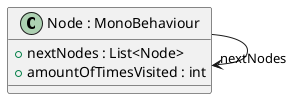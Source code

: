 @startuml
class "Node : MonoBehaviour" as Node {
    + nextNodes : List<Node>
    + amountOfTimesVisited : int
}
Node --> "nextNodes" Node
@enduml
